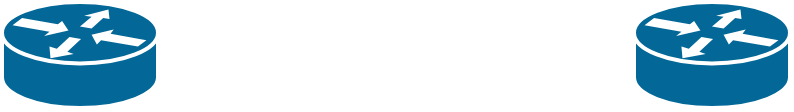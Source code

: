 <mxfile version="21.6.8" type="github">
  <diagram name="ページ1" id="Emo88SEIGugIB9KTpLKM">
    <mxGraphModel dx="1914" dy="991" grid="0" gridSize="10" guides="1" tooltips="1" connect="1" arrows="1" fold="1" page="1" pageScale="1" pageWidth="827" pageHeight="1169" math="0" shadow="0">
      <root>
        <mxCell id="0" />
        <mxCell id="1" parent="0" />
        <mxCell id="TgSPn3K2atvHRMDL2Hz2-1" value="" style="shape=mxgraph.cisco.routers.router;sketch=0;html=1;pointerEvents=1;dashed=0;fillColor=#036897;strokeColor=#ffffff;strokeWidth=2;verticalLabelPosition=bottom;verticalAlign=top;align=center;outlineConnect=0;fontFamily=Helvetica;fontSize=11;fontColor=default;" vertex="1" parent="1">
          <mxGeometry x="217" y="108" width="78" height="53" as="geometry" />
        </mxCell>
        <mxCell id="TgSPn3K2atvHRMDL2Hz2-2" value="" style="shape=mxgraph.cisco.routers.router;sketch=0;html=1;pointerEvents=1;dashed=0;fillColor=#036897;strokeColor=#ffffff;strokeWidth=2;verticalLabelPosition=bottom;verticalAlign=top;align=center;outlineConnect=0;fontFamily=Helvetica;fontSize=11;fontColor=default;" vertex="1" parent="1">
          <mxGeometry x="533" y="108" width="78" height="53" as="geometry" />
        </mxCell>
      </root>
    </mxGraphModel>
  </diagram>
</mxfile>
